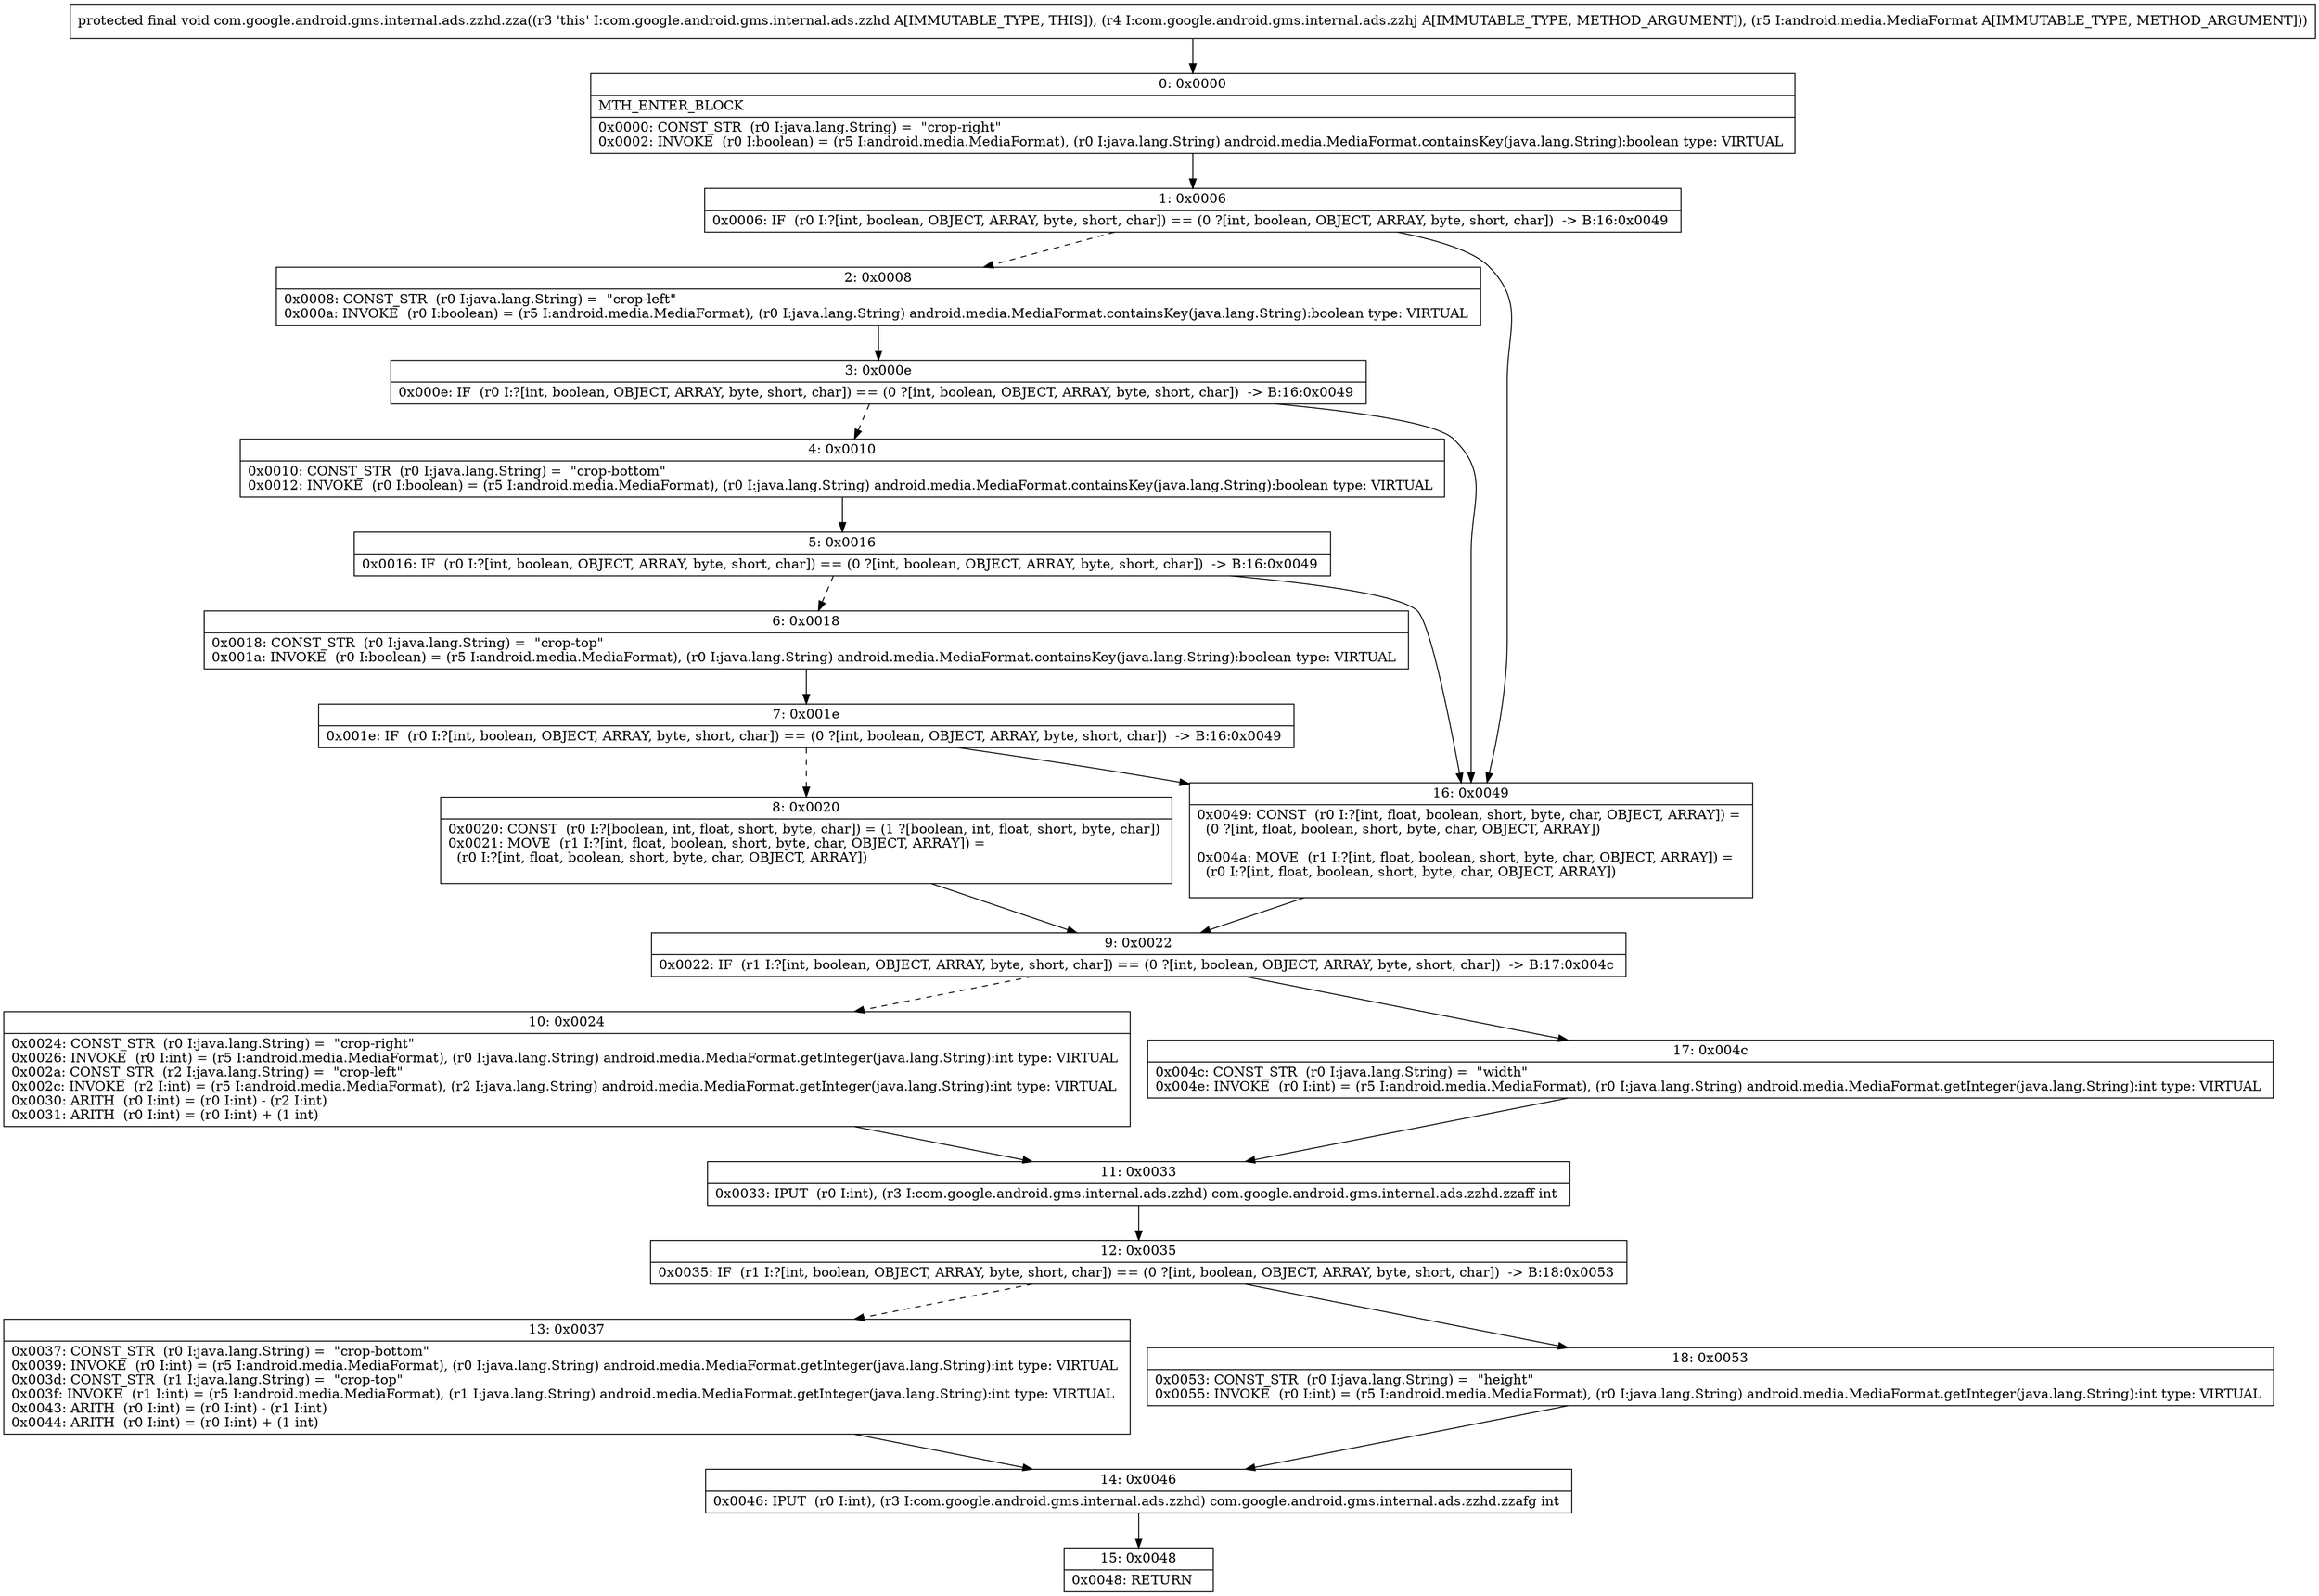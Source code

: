 digraph "CFG forcom.google.android.gms.internal.ads.zzhd.zza(Lcom\/google\/android\/gms\/internal\/ads\/zzhj;Landroid\/media\/MediaFormat;)V" {
Node_0 [shape=record,label="{0\:\ 0x0000|MTH_ENTER_BLOCK\l|0x0000: CONST_STR  (r0 I:java.lang.String) =  \"crop\-right\" \l0x0002: INVOKE  (r0 I:boolean) = (r5 I:android.media.MediaFormat), (r0 I:java.lang.String) android.media.MediaFormat.containsKey(java.lang.String):boolean type: VIRTUAL \l}"];
Node_1 [shape=record,label="{1\:\ 0x0006|0x0006: IF  (r0 I:?[int, boolean, OBJECT, ARRAY, byte, short, char]) == (0 ?[int, boolean, OBJECT, ARRAY, byte, short, char])  \-\> B:16:0x0049 \l}"];
Node_2 [shape=record,label="{2\:\ 0x0008|0x0008: CONST_STR  (r0 I:java.lang.String) =  \"crop\-left\" \l0x000a: INVOKE  (r0 I:boolean) = (r5 I:android.media.MediaFormat), (r0 I:java.lang.String) android.media.MediaFormat.containsKey(java.lang.String):boolean type: VIRTUAL \l}"];
Node_3 [shape=record,label="{3\:\ 0x000e|0x000e: IF  (r0 I:?[int, boolean, OBJECT, ARRAY, byte, short, char]) == (0 ?[int, boolean, OBJECT, ARRAY, byte, short, char])  \-\> B:16:0x0049 \l}"];
Node_4 [shape=record,label="{4\:\ 0x0010|0x0010: CONST_STR  (r0 I:java.lang.String) =  \"crop\-bottom\" \l0x0012: INVOKE  (r0 I:boolean) = (r5 I:android.media.MediaFormat), (r0 I:java.lang.String) android.media.MediaFormat.containsKey(java.lang.String):boolean type: VIRTUAL \l}"];
Node_5 [shape=record,label="{5\:\ 0x0016|0x0016: IF  (r0 I:?[int, boolean, OBJECT, ARRAY, byte, short, char]) == (0 ?[int, boolean, OBJECT, ARRAY, byte, short, char])  \-\> B:16:0x0049 \l}"];
Node_6 [shape=record,label="{6\:\ 0x0018|0x0018: CONST_STR  (r0 I:java.lang.String) =  \"crop\-top\" \l0x001a: INVOKE  (r0 I:boolean) = (r5 I:android.media.MediaFormat), (r0 I:java.lang.String) android.media.MediaFormat.containsKey(java.lang.String):boolean type: VIRTUAL \l}"];
Node_7 [shape=record,label="{7\:\ 0x001e|0x001e: IF  (r0 I:?[int, boolean, OBJECT, ARRAY, byte, short, char]) == (0 ?[int, boolean, OBJECT, ARRAY, byte, short, char])  \-\> B:16:0x0049 \l}"];
Node_8 [shape=record,label="{8\:\ 0x0020|0x0020: CONST  (r0 I:?[boolean, int, float, short, byte, char]) = (1 ?[boolean, int, float, short, byte, char]) \l0x0021: MOVE  (r1 I:?[int, float, boolean, short, byte, char, OBJECT, ARRAY]) = \l  (r0 I:?[int, float, boolean, short, byte, char, OBJECT, ARRAY])\l \l}"];
Node_9 [shape=record,label="{9\:\ 0x0022|0x0022: IF  (r1 I:?[int, boolean, OBJECT, ARRAY, byte, short, char]) == (0 ?[int, boolean, OBJECT, ARRAY, byte, short, char])  \-\> B:17:0x004c \l}"];
Node_10 [shape=record,label="{10\:\ 0x0024|0x0024: CONST_STR  (r0 I:java.lang.String) =  \"crop\-right\" \l0x0026: INVOKE  (r0 I:int) = (r5 I:android.media.MediaFormat), (r0 I:java.lang.String) android.media.MediaFormat.getInteger(java.lang.String):int type: VIRTUAL \l0x002a: CONST_STR  (r2 I:java.lang.String) =  \"crop\-left\" \l0x002c: INVOKE  (r2 I:int) = (r5 I:android.media.MediaFormat), (r2 I:java.lang.String) android.media.MediaFormat.getInteger(java.lang.String):int type: VIRTUAL \l0x0030: ARITH  (r0 I:int) = (r0 I:int) \- (r2 I:int) \l0x0031: ARITH  (r0 I:int) = (r0 I:int) + (1 int) \l}"];
Node_11 [shape=record,label="{11\:\ 0x0033|0x0033: IPUT  (r0 I:int), (r3 I:com.google.android.gms.internal.ads.zzhd) com.google.android.gms.internal.ads.zzhd.zzaff int \l}"];
Node_12 [shape=record,label="{12\:\ 0x0035|0x0035: IF  (r1 I:?[int, boolean, OBJECT, ARRAY, byte, short, char]) == (0 ?[int, boolean, OBJECT, ARRAY, byte, short, char])  \-\> B:18:0x0053 \l}"];
Node_13 [shape=record,label="{13\:\ 0x0037|0x0037: CONST_STR  (r0 I:java.lang.String) =  \"crop\-bottom\" \l0x0039: INVOKE  (r0 I:int) = (r5 I:android.media.MediaFormat), (r0 I:java.lang.String) android.media.MediaFormat.getInteger(java.lang.String):int type: VIRTUAL \l0x003d: CONST_STR  (r1 I:java.lang.String) =  \"crop\-top\" \l0x003f: INVOKE  (r1 I:int) = (r5 I:android.media.MediaFormat), (r1 I:java.lang.String) android.media.MediaFormat.getInteger(java.lang.String):int type: VIRTUAL \l0x0043: ARITH  (r0 I:int) = (r0 I:int) \- (r1 I:int) \l0x0044: ARITH  (r0 I:int) = (r0 I:int) + (1 int) \l}"];
Node_14 [shape=record,label="{14\:\ 0x0046|0x0046: IPUT  (r0 I:int), (r3 I:com.google.android.gms.internal.ads.zzhd) com.google.android.gms.internal.ads.zzhd.zzafg int \l}"];
Node_15 [shape=record,label="{15\:\ 0x0048|0x0048: RETURN   \l}"];
Node_16 [shape=record,label="{16\:\ 0x0049|0x0049: CONST  (r0 I:?[int, float, boolean, short, byte, char, OBJECT, ARRAY]) = \l  (0 ?[int, float, boolean, short, byte, char, OBJECT, ARRAY])\l \l0x004a: MOVE  (r1 I:?[int, float, boolean, short, byte, char, OBJECT, ARRAY]) = \l  (r0 I:?[int, float, boolean, short, byte, char, OBJECT, ARRAY])\l \l}"];
Node_17 [shape=record,label="{17\:\ 0x004c|0x004c: CONST_STR  (r0 I:java.lang.String) =  \"width\" \l0x004e: INVOKE  (r0 I:int) = (r5 I:android.media.MediaFormat), (r0 I:java.lang.String) android.media.MediaFormat.getInteger(java.lang.String):int type: VIRTUAL \l}"];
Node_18 [shape=record,label="{18\:\ 0x0053|0x0053: CONST_STR  (r0 I:java.lang.String) =  \"height\" \l0x0055: INVOKE  (r0 I:int) = (r5 I:android.media.MediaFormat), (r0 I:java.lang.String) android.media.MediaFormat.getInteger(java.lang.String):int type: VIRTUAL \l}"];
MethodNode[shape=record,label="{protected final void com.google.android.gms.internal.ads.zzhd.zza((r3 'this' I:com.google.android.gms.internal.ads.zzhd A[IMMUTABLE_TYPE, THIS]), (r4 I:com.google.android.gms.internal.ads.zzhj A[IMMUTABLE_TYPE, METHOD_ARGUMENT]), (r5 I:android.media.MediaFormat A[IMMUTABLE_TYPE, METHOD_ARGUMENT])) }"];
MethodNode -> Node_0;
Node_0 -> Node_1;
Node_1 -> Node_2[style=dashed];
Node_1 -> Node_16;
Node_2 -> Node_3;
Node_3 -> Node_4[style=dashed];
Node_3 -> Node_16;
Node_4 -> Node_5;
Node_5 -> Node_6[style=dashed];
Node_5 -> Node_16;
Node_6 -> Node_7;
Node_7 -> Node_8[style=dashed];
Node_7 -> Node_16;
Node_8 -> Node_9;
Node_9 -> Node_10[style=dashed];
Node_9 -> Node_17;
Node_10 -> Node_11;
Node_11 -> Node_12;
Node_12 -> Node_13[style=dashed];
Node_12 -> Node_18;
Node_13 -> Node_14;
Node_14 -> Node_15;
Node_16 -> Node_9;
Node_17 -> Node_11;
Node_18 -> Node_14;
}

